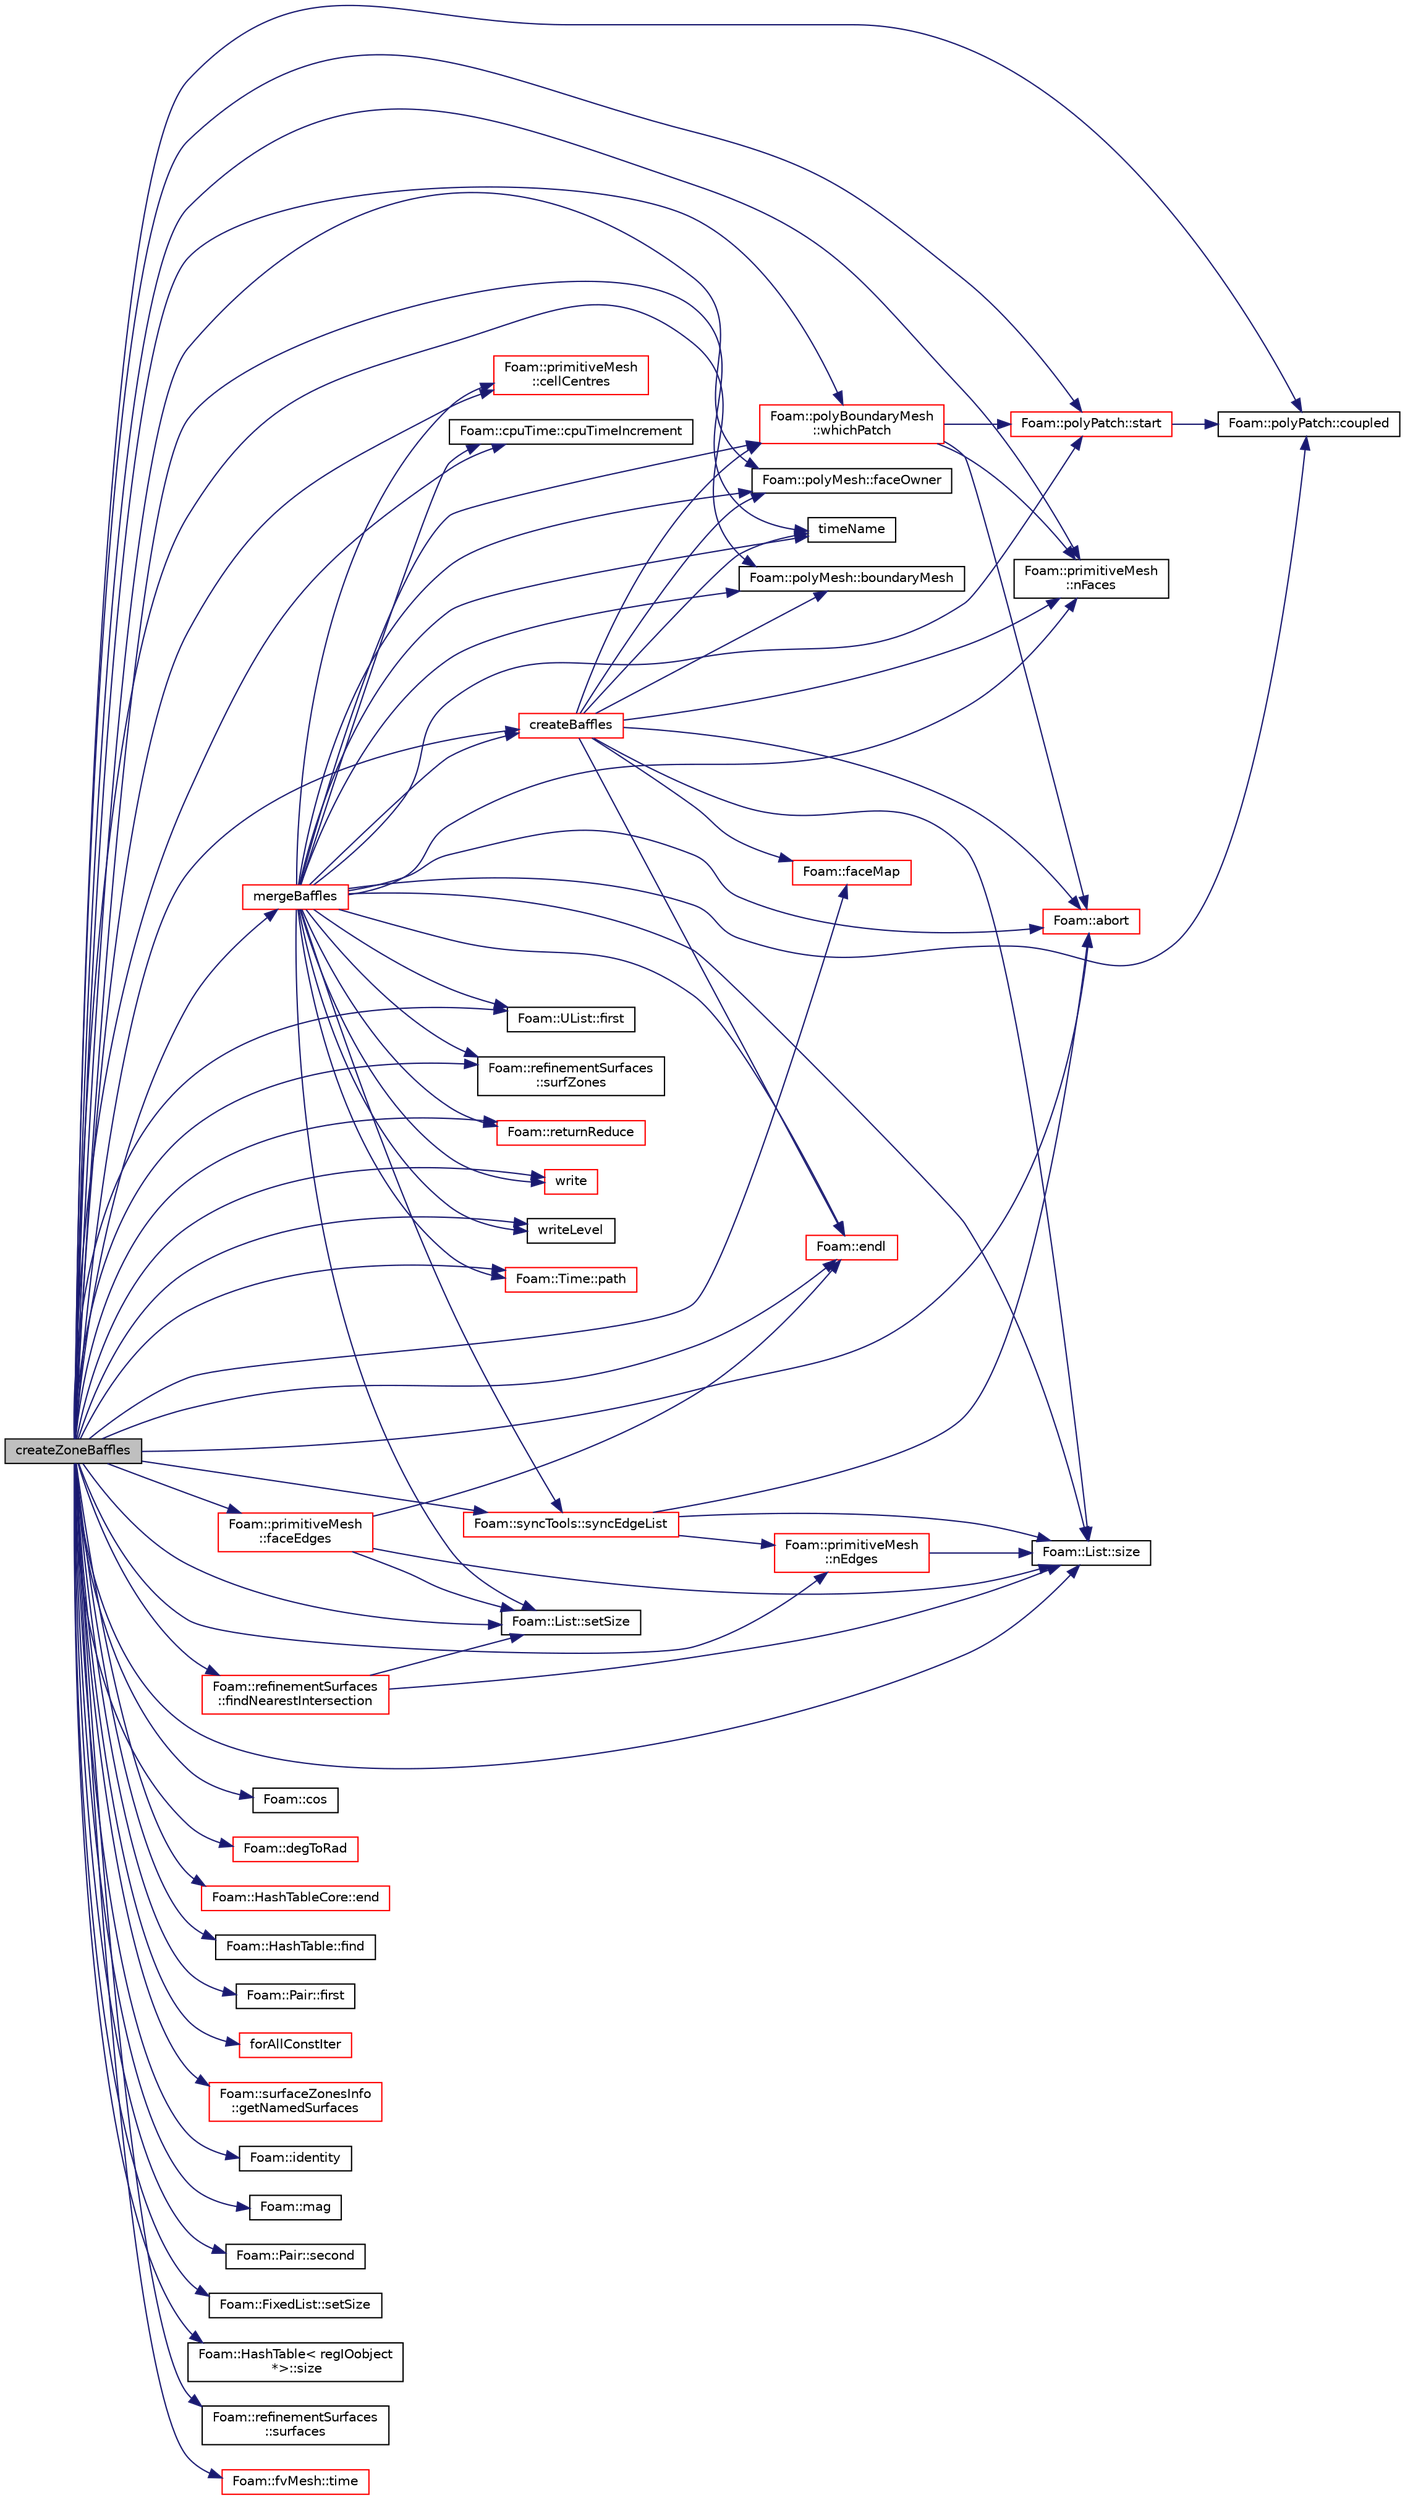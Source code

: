 digraph "createZoneBaffles"
{
  bgcolor="transparent";
  edge [fontname="Helvetica",fontsize="10",labelfontname="Helvetica",labelfontsize="10"];
  node [fontname="Helvetica",fontsize="10",shape=record];
  rankdir="LR";
  Node8037 [label="createZoneBaffles",height=0.2,width=0.4,color="black", fillcolor="grey75", style="filled", fontcolor="black"];
  Node8037 -> Node8038 [color="midnightblue",fontsize="10",style="solid",fontname="Helvetica"];
  Node8038 [label="Foam::abort",height=0.2,width=0.4,color="red",URL="$a21851.html#a447107a607d03e417307c203fa5fb44b"];
  Node8037 -> Node8083 [color="midnightblue",fontsize="10",style="solid",fontname="Helvetica"];
  Node8083 [label="Foam::polyMesh::boundaryMesh",height=0.2,width=0.4,color="black",URL="$a28565.html#a9f2b68c134340291eda6197f47f25484",tooltip="Return boundary mesh. "];
  Node8037 -> Node8084 [color="midnightblue",fontsize="10",style="solid",fontname="Helvetica"];
  Node8084 [label="Foam::primitiveMesh\l::cellCentres",height=0.2,width=0.4,color="red",URL="$a28685.html#a7300aee2989c6ec70e39436816461902"];
  Node8037 -> Node8102 [color="midnightblue",fontsize="10",style="solid",fontname="Helvetica"];
  Node8102 [label="Foam::cos",height=0.2,width=0.4,color="black",URL="$a21851.html#aebb41a148f7cf44b63e12f69e487e49f"];
  Node8037 -> Node8103 [color="midnightblue",fontsize="10",style="solid",fontname="Helvetica"];
  Node8103 [label="Foam::polyPatch::coupled",height=0.2,width=0.4,color="black",URL="$a28633.html#a39c01db0e66d00fe0621a0c7e5fc4ead",tooltip="Return true if this patch is geometrically coupled (i.e. faces and. "];
  Node8037 -> Node8104 [color="midnightblue",fontsize="10",style="solid",fontname="Helvetica"];
  Node8104 [label="Foam::cpuTime::cpuTimeIncrement",height=0.2,width=0.4,color="black",URL="$a29837.html#a4175329836735c8e826766a016455fa1",tooltip="Return CPU time (in seconds) since last call to cpuTimeIncrement() "];
  Node8037 -> Node8105 [color="midnightblue",fontsize="10",style="solid",fontname="Helvetica"];
  Node8105 [label="createBaffles",height=0.2,width=0.4,color="red",URL="$a25857.html#adf59ba1ba1060862e3274059692eea57",tooltip="Create baffle for every internal face where ownPatch != -1. "];
  Node8105 -> Node8038 [color="midnightblue",fontsize="10",style="solid",fontname="Helvetica"];
  Node8105 -> Node8083 [color="midnightblue",fontsize="10",style="solid",fontname="Helvetica"];
  Node8105 -> Node8045 [color="midnightblue",fontsize="10",style="solid",fontname="Helvetica"];
  Node8045 [label="Foam::endl",height=0.2,width=0.4,color="red",URL="$a21851.html#a2db8fe02a0d3909e9351bb4275b23ce4",tooltip="Add newline and flush stream. "];
  Node8105 -> Node8181 [color="midnightblue",fontsize="10",style="solid",fontname="Helvetica"];
  Node8181 [label="Foam::faceMap",height=0.2,width=0.4,color="red",URL="$a21851.html#aa77215843e964fac259ab06e68d0ee02"];
  Node8105 -> Node8187 [color="midnightblue",fontsize="10",style="solid",fontname="Helvetica"];
  Node8187 [label="Foam::polyMesh::faceOwner",height=0.2,width=0.4,color="black",URL="$a28565.html#a57752b49bfee23ca1944c3fb0493974f",tooltip="Return face owner. "];
  Node8105 -> Node8093 [color="midnightblue",fontsize="10",style="solid",fontname="Helvetica"];
  Node8093 [label="Foam::primitiveMesh\l::nFaces",height=0.2,width=0.4,color="black",URL="$a28685.html#abe602c985a3c9ffa67176e969e77ca6f"];
  Node8105 -> Node8098 [color="midnightblue",fontsize="10",style="solid",fontname="Helvetica"];
  Node8098 [label="Foam::List::size",height=0.2,width=0.4,color="black",URL="$a26833.html#a8a5f6fa29bd4b500caf186f60245b384",tooltip="Override size to be inconsistent with allocated storage. "];
  Node8105 -> Node8497 [color="midnightblue",fontsize="10",style="solid",fontname="Helvetica"];
  Node8497 [label="timeName",height=0.2,width=0.4,color="black",URL="$a25857.html#a90eec0cafc50ed7b6fbbfffe2c5df974",tooltip="Replacement for Time::timeName() : return oldInstance (if. "];
  Node8105 -> Node8501 [color="midnightblue",fontsize="10",style="solid",fontname="Helvetica"];
  Node8501 [label="Foam::polyBoundaryMesh\l::whichPatch",height=0.2,width=0.4,color="red",URL="$a28557.html#aa2ff13fd90903c4f4cdfe81b48b2bb92",tooltip="Return patch index for a given face label. "];
  Node8501 -> Node8093 [color="midnightblue",fontsize="10",style="solid",fontname="Helvetica"];
  Node8501 -> Node8038 [color="midnightblue",fontsize="10",style="solid",fontname="Helvetica"];
  Node8501 -> Node8440 [color="midnightblue",fontsize="10",style="solid",fontname="Helvetica"];
  Node8440 [label="Foam::polyPatch::start",height=0.2,width=0.4,color="red",URL="$a28633.html#a6bfd3e3abb11e98bdb4b98671cec1234",tooltip="Return start label of this patch in the polyMesh face list. "];
  Node8440 -> Node8103 [color="midnightblue",fontsize="10",style="solid",fontname="Helvetica"];
  Node8037 -> Node8401 [color="midnightblue",fontsize="10",style="solid",fontname="Helvetica"];
  Node8401 [label="Foam::degToRad",height=0.2,width=0.4,color="red",URL="$a21851.html#af706f965be4d1457b0f1e7fade1c0118",tooltip="Conversion from degrees to radians. "];
  Node8037 -> Node8423 [color="midnightblue",fontsize="10",style="solid",fontname="Helvetica"];
  Node8423 [label="Foam::HashTableCore::end",height=0.2,width=0.4,color="red",URL="$a26849.html#a540580a296c0ff351686ceb4f27b6fe6",tooltip="iteratorEnd set to beyond the end of any HashTable "];
  Node8037 -> Node8045 [color="midnightblue",fontsize="10",style="solid",fontname="Helvetica"];
  Node8037 -> Node8505 [color="midnightblue",fontsize="10",style="solid",fontname="Helvetica"];
  Node8505 [label="Foam::primitiveMesh\l::faceEdges",height=0.2,width=0.4,color="red",URL="$a28685.html#adbfcf489a527a07c33d684834faace79"];
  Node8505 -> Node8045 [color="midnightblue",fontsize="10",style="solid",fontname="Helvetica"];
  Node8505 -> Node8098 [color="midnightblue",fontsize="10",style="solid",fontname="Helvetica"];
  Node8505 -> Node8202 [color="midnightblue",fontsize="10",style="solid",fontname="Helvetica"];
  Node8202 [label="Foam::List::setSize",height=0.2,width=0.4,color="black",URL="$a26833.html#aedb985ffeaf1bdbfeccc2a8730405703",tooltip="Reset size of List. "];
  Node8037 -> Node8181 [color="midnightblue",fontsize="10",style="solid",fontname="Helvetica"];
  Node8037 -> Node8187 [color="midnightblue",fontsize="10",style="solid",fontname="Helvetica"];
  Node8037 -> Node8422 [color="midnightblue",fontsize="10",style="solid",fontname="Helvetica"];
  Node8422 [label="Foam::HashTable::find",height=0.2,width=0.4,color="black",URL="$a26841.html#a76b2c74ebd9f33fa9f76261b027ffc11",tooltip="Find and return an iterator set at the hashedEntry. "];
  Node8037 -> Node8509 [color="midnightblue",fontsize="10",style="solid",fontname="Helvetica"];
  Node8509 [label="Foam::refinementSurfaces\l::findNearestIntersection",height=0.2,width=0.4,color="red",URL="$a25881.html#acf97c614655ec4074abaa9c582fff90f",tooltip="Find intersection nearest to the endpoints. surface1,2 are. "];
  Node8509 -> Node8202 [color="midnightblue",fontsize="10",style="solid",fontname="Helvetica"];
  Node8509 -> Node8098 [color="midnightblue",fontsize="10",style="solid",fontname="Helvetica"];
  Node8037 -> Node8512 [color="midnightblue",fontsize="10",style="solid",fontname="Helvetica"];
  Node8512 [label="Foam::Pair::first",height=0.2,width=0.4,color="black",URL="$a28793.html#af9a77dbc46937c80ca5fceef711c7628",tooltip="Return first. "];
  Node8037 -> Node8513 [color="midnightblue",fontsize="10",style="solid",fontname="Helvetica"];
  Node8513 [label="Foam::UList::first",height=0.2,width=0.4,color="black",URL="$a26837.html#a1c9828bc3de9502754d944c95a2ce0d9",tooltip="Return the first element of the list. "];
  Node8037 -> Node8263 [color="midnightblue",fontsize="10",style="solid",fontname="Helvetica"];
  Node8263 [label="forAllConstIter",height=0.2,width=0.4,color="red",URL="$a39311.html#ae21e2836509b0fa7f7cedf6493b11b09"];
  Node8037 -> Node8514 [color="midnightblue",fontsize="10",style="solid",fontname="Helvetica"];
  Node8514 [label="Foam::surfaceZonesInfo\l::getNamedSurfaces",height=0.2,width=0.4,color="red",URL="$a25885.html#a59d8871cd9c916017046af1f0a57c60f",tooltip="Get indices of named surfaces (surfaces with faceZoneName) "];
  Node8037 -> Node8529 [color="midnightblue",fontsize="10",style="solid",fontname="Helvetica"];
  Node8529 [label="Foam::identity",height=0.2,width=0.4,color="black",URL="$a21851.html#a36af96cb841435845fffb4fe69208490",tooltip="Create identity map (map[i] == i) of given length. "];
  Node8037 -> Node8090 [color="midnightblue",fontsize="10",style="solid",fontname="Helvetica"];
  Node8090 [label="Foam::mag",height=0.2,width=0.4,color="black",URL="$a21851.html#a929da2a3fdcf3dacbbe0487d3a330dae"];
  Node8037 -> Node8530 [color="midnightblue",fontsize="10",style="solid",fontname="Helvetica"];
  Node8530 [label="mergeBaffles",height=0.2,width=0.4,color="red",URL="$a25857.html#aa959f1ef1377d3a4eaac5ff099280e50",tooltip="Merge baffles. Gets pairs of faces. "];
  Node8530 -> Node8187 [color="midnightblue",fontsize="10",style="solid",fontname="Helvetica"];
  Node8530 -> Node8513 [color="midnightblue",fontsize="10",style="solid",fontname="Helvetica"];
  Node8530 -> Node8497 [color="midnightblue",fontsize="10",style="solid",fontname="Helvetica"];
  Node8530 -> Node8098 [color="midnightblue",fontsize="10",style="solid",fontname="Helvetica"];
  Node8530 -> Node8084 [color="midnightblue",fontsize="10",style="solid",fontname="Helvetica"];
  Node8530 -> Node8093 [color="midnightblue",fontsize="10",style="solid",fontname="Helvetica"];
  Node8530 -> Node8083 [color="midnightblue",fontsize="10",style="solid",fontname="Helvetica"];
  Node8530 -> Node8103 [color="midnightblue",fontsize="10",style="solid",fontname="Helvetica"];
  Node8530 -> Node8440 [color="midnightblue",fontsize="10",style="solid",fontname="Helvetica"];
  Node8530 -> Node8629 [color="midnightblue",fontsize="10",style="solid",fontname="Helvetica"];
  Node8629 [label="Foam::refinementSurfaces\l::surfZones",height=0.2,width=0.4,color="black",URL="$a25881.html#ab01f5ea8179426ce11414d1e1fee91e5"];
  Node8530 -> Node8045 [color="midnightblue",fontsize="10",style="solid",fontname="Helvetica"];
  Node8530 -> Node8128 [color="midnightblue",fontsize="10",style="solid",fontname="Helvetica"];
  Node8128 [label="Foam::returnReduce",height=0.2,width=0.4,color="red",URL="$a21851.html#a8d528a67d2a9c6fe4fb94bc86872624b"];
  Node8530 -> Node8038 [color="midnightblue",fontsize="10",style="solid",fontname="Helvetica"];
  Node8530 -> Node8104 [color="midnightblue",fontsize="10",style="solid",fontname="Helvetica"];
  Node8530 -> Node8105 [color="midnightblue",fontsize="10",style="solid",fontname="Helvetica"];
  Node8530 -> Node8744 [color="midnightblue",fontsize="10",style="solid",fontname="Helvetica"];
  Node8744 [label="write",height=0.2,width=0.4,color="red",URL="$a25857.html#ad48b7b943e88478c15879659cce7aebc",tooltip="Write mesh and all data. "];
  Node8530 -> Node8753 [color="midnightblue",fontsize="10",style="solid",fontname="Helvetica"];
  Node8753 [label="writeLevel",height=0.2,width=0.4,color="black",URL="$a25857.html#aeffc4049f055c08fd23bede34d7a1d0b",tooltip="Get/set write level. "];
  Node8530 -> Node8754 [color="midnightblue",fontsize="10",style="solid",fontname="Helvetica"];
  Node8754 [label="Foam::Time::path",height=0.2,width=0.4,color="red",URL="$a27457.html#a3a68a482f9904838898709bec94fedc5",tooltip="Return path. "];
  Node8530 -> Node8202 [color="midnightblue",fontsize="10",style="solid",fontname="Helvetica"];
  Node8530 -> Node8751 [color="midnightblue",fontsize="10",style="solid",fontname="Helvetica"];
  Node8751 [label="Foam::syncTools::syncEdgeList",height=0.2,width=0.4,color="red",URL="$a28657.html#a5ed3e64d2ef89e3823674727ea1b3d58",tooltip="Synchronize values on all mesh edges. "];
  Node8751 -> Node8098 [color="midnightblue",fontsize="10",style="solid",fontname="Helvetica"];
  Node8751 -> Node8752 [color="midnightblue",fontsize="10",style="solid",fontname="Helvetica"];
  Node8752 [label="Foam::primitiveMesh\l::nEdges",height=0.2,width=0.4,color="red",URL="$a28685.html#a086513bcff1a3f1684e1a3879dd90deb"];
  Node8752 -> Node8098 [color="midnightblue",fontsize="10",style="solid",fontname="Helvetica"];
  Node8751 -> Node8038 [color="midnightblue",fontsize="10",style="solid",fontname="Helvetica"];
  Node8530 -> Node8501 [color="midnightblue",fontsize="10",style="solid",fontname="Helvetica"];
  Node8037 -> Node8752 [color="midnightblue",fontsize="10",style="solid",fontname="Helvetica"];
  Node8037 -> Node8093 [color="midnightblue",fontsize="10",style="solid",fontname="Helvetica"];
  Node8037 -> Node8754 [color="midnightblue",fontsize="10",style="solid",fontname="Helvetica"];
  Node8037 -> Node8128 [color="midnightblue",fontsize="10",style="solid",fontname="Helvetica"];
  Node8037 -> Node8862 [color="midnightblue",fontsize="10",style="solid",fontname="Helvetica"];
  Node8862 [label="Foam::Pair::second",height=0.2,width=0.4,color="black",URL="$a28793.html#a8830e4ad5e9523343cc9288f59931b5f",tooltip="Return second. "];
  Node8037 -> Node8885 [color="midnightblue",fontsize="10",style="solid",fontname="Helvetica"];
  Node8885 [label="Foam::FixedList::setSize",height=0.2,width=0.4,color="black",URL="$a27009.html#aedb985ffeaf1bdbfeccc2a8730405703",tooltip="Dummy setSize function. "];
  Node8037 -> Node8202 [color="midnightblue",fontsize="10",style="solid",fontname="Helvetica"];
  Node8037 -> Node8098 [color="midnightblue",fontsize="10",style="solid",fontname="Helvetica"];
  Node8037 -> Node8162 [color="midnightblue",fontsize="10",style="solid",fontname="Helvetica"];
  Node8162 [label="Foam::HashTable\< regIOobject\l *\>::size",height=0.2,width=0.4,color="black",URL="$a26841.html#a47b3bf30da1eb3ab8076b5fbe00e0494",tooltip="Return number of elements in table. "];
  Node8037 -> Node8440 [color="midnightblue",fontsize="10",style="solid",fontname="Helvetica"];
  Node8037 -> Node8871 [color="midnightblue",fontsize="10",style="solid",fontname="Helvetica"];
  Node8871 [label="Foam::refinementSurfaces\l::surfaces",height=0.2,width=0.4,color="black",URL="$a25881.html#aecbcb64045a3d1f599507e1dbd376c88"];
  Node8037 -> Node8629 [color="midnightblue",fontsize="10",style="solid",fontname="Helvetica"];
  Node8037 -> Node8751 [color="midnightblue",fontsize="10",style="solid",fontname="Helvetica"];
  Node8037 -> Node8230 [color="midnightblue",fontsize="10",style="solid",fontname="Helvetica"];
  Node8230 [label="Foam::fvMesh::time",height=0.2,width=0.4,color="red",URL="$a23593.html#a0d94096809fe3376b29a2a29ca11bb18",tooltip="Return the top-level database. "];
  Node8037 -> Node8497 [color="midnightblue",fontsize="10",style="solid",fontname="Helvetica"];
  Node8037 -> Node8501 [color="midnightblue",fontsize="10",style="solid",fontname="Helvetica"];
  Node8037 -> Node8744 [color="midnightblue",fontsize="10",style="solid",fontname="Helvetica"];
  Node8037 -> Node8753 [color="midnightblue",fontsize="10",style="solid",fontname="Helvetica"];
}
